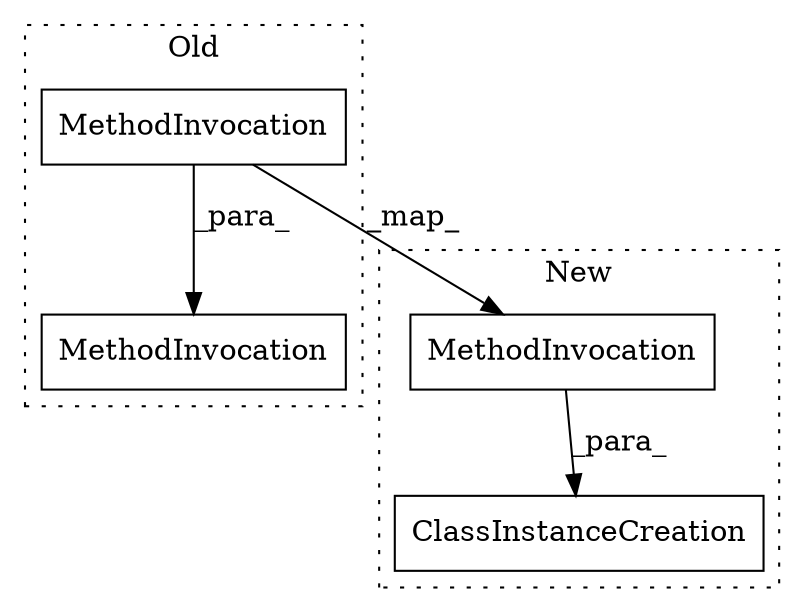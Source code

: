 digraph G {
subgraph cluster0 {
2 [label="MethodInvocation" a="32" s="10913,10958" l="11,1" shape="box"];
4 [label="MethodInvocation" a="32" s="10933,10957" l="6,1" shape="box"];
label = "Old";
style="dotted";
}
subgraph cluster1 {
1 [label="ClassInstanceCreation" a="14" s="10953,11010" l="23,1" shape="box"];
3 [label="MethodInvocation" a="32" s="10985,11009" l="6,1" shape="box"];
label = "New";
style="dotted";
}
3 -> 1 [label="_para_"];
4 -> 2 [label="_para_"];
4 -> 3 [label="_map_"];
}